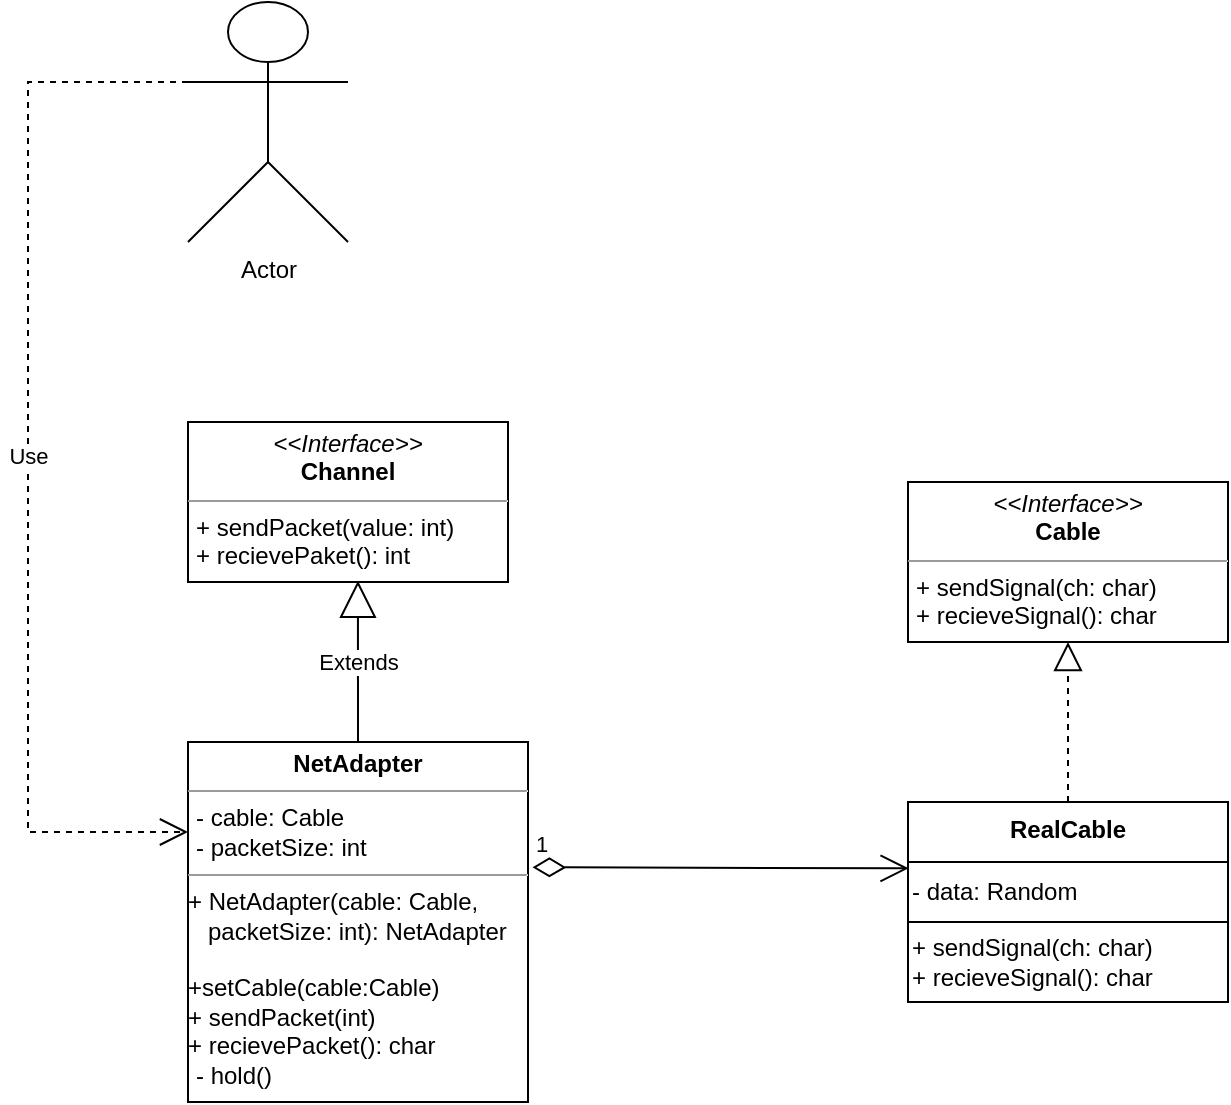 <mxfile version="20.5.3" type="embed"><diagram id="23iRSUPoRavnBvh4doch" name="Page-1"><mxGraphModel dx="230" dy="298" grid="1" gridSize="10" guides="1" tooltips="1" connect="1" arrows="1" fold="1" page="1" pageScale="1" pageWidth="827" pageHeight="1169" math="0" shadow="0"><root><mxCell id="0"/><mxCell id="1" parent="0"/><mxCell id="2" value="&lt;p style=&quot;margin:0px;margin-top:4px;text-align:center;&quot;&gt;&lt;i&gt;&amp;lt;&amp;lt;Interface&amp;gt;&amp;gt;&lt;/i&gt;&lt;br&gt;&lt;b&gt;Cable&lt;/b&gt;&lt;/p&gt;&lt;hr size=&quot;1&quot;&gt;&lt;p style=&quot;margin:0px;margin-left:4px;&quot;&gt;+ sendSignal(ch: char)&lt;/p&gt;&lt;p style=&quot;margin:0px;margin-left:4px;&quot;&gt;+ recieveSignal(): char&lt;/p&gt;&lt;p style=&quot;margin:0px;margin-left:4px;&quot;&gt;&lt;br&gt;&lt;/p&gt;" style="verticalAlign=top;align=left;overflow=fill;fontSize=12;fontFamily=Helvetica;html=1;" parent="1" vertex="1"><mxGeometry x="560" y="280" width="160" height="80" as="geometry"/></mxCell><mxCell id="3" value="&lt;p style=&quot;margin:0px;margin-top:4px;text-align:center;&quot;&gt;&lt;i&gt;&amp;lt;&amp;lt;Interface&amp;gt;&amp;gt;&lt;/i&gt;&lt;br&gt;&lt;b&gt;Channel&lt;/b&gt;&lt;/p&gt;&lt;hr size=&quot;1&quot;&gt;&lt;p style=&quot;margin:0px;margin-left:4px;&quot;&gt;+ sendPacket(value: int)&lt;br&gt;+ recievePaket(): int&lt;/p&gt;" style="verticalAlign=top;align=left;overflow=fill;fontSize=12;fontFamily=Helvetica;html=1;" parent="1" vertex="1"><mxGeometry x="200" y="250" width="160" height="80" as="geometry"/></mxCell><mxCell id="8" value="Use" style="endArrow=open;endSize=12;dashed=1;html=1;rounded=0;exitX=0;exitY=0.333;exitDx=0;exitDy=0;exitPerimeter=0;entryX=0;entryY=0.25;entryDx=0;entryDy=0;" parent="1" source="24" target="9" edge="1"><mxGeometry width="160" relative="1" as="geometry"><mxPoint x="280.0" y="170" as="sourcePoint"/><mxPoint x="160" y="370" as="targetPoint"/><Array as="points"><mxPoint x="120" y="80"/><mxPoint x="120" y="455"/></Array></mxGeometry></mxCell><mxCell id="9" value="&lt;p style=&quot;margin:0px;margin-top:4px;text-align:center;&quot;&gt;&lt;b&gt;NetAdapter&lt;/b&gt;&lt;/p&gt;&lt;hr size=&quot;1&quot;&gt;&lt;p style=&quot;margin:0px;margin-left:4px;&quot;&gt;- cable: Cable&lt;br&gt;&lt;/p&gt;&lt;p style=&quot;margin:0px;margin-left:4px;&quot;&gt;- packetSize: int&lt;/p&gt;&lt;hr size=&quot;1&quot;&gt;+ NetAdapter(cable: Cable,&lt;br&gt;&amp;nbsp; &amp;nbsp;packetSize: int): NetAdapter&lt;br&gt;&lt;br&gt;+setCable(cable:Cable)&lt;br&gt;&lt;span style=&quot;background-color: initial;&quot;&gt;+ sendPacket(int)&lt;br&gt;&lt;/span&gt;&lt;span style=&quot;background-color: initial;&quot;&gt;+ recievePacket(): char&lt;/span&gt;&lt;span style=&quot;background-color: initial;&quot;&gt;&lt;br&gt;&lt;/span&gt;&lt;p style=&quot;margin:0px;margin-left:4px;&quot;&gt;- hold()&lt;/p&gt;" style="verticalAlign=top;align=left;overflow=fill;fontSize=12;fontFamily=Helvetica;html=1;" parent="1" vertex="1"><mxGeometry x="200" y="410" width="170" height="180" as="geometry"/></mxCell><mxCell id="10" value="Extends" style="endArrow=block;endSize=16;endFill=0;html=1;rounded=0;exitX=0.5;exitY=0;exitDx=0;exitDy=0;entryX=0.531;entryY=0.992;entryDx=0;entryDy=0;entryPerimeter=0;" parent="1" source="9" target="3" edge="1"><mxGeometry width="160" relative="1" as="geometry"><mxPoint x="450" y="360" as="sourcePoint"/><mxPoint x="610" y="360" as="targetPoint"/></mxGeometry></mxCell><mxCell id="16" value="" style="endArrow=block;dashed=1;endFill=0;endSize=12;html=1;rounded=0;exitX=0.5;exitY=0;exitDx=0;exitDy=0;entryX=0.5;entryY=1;entryDx=0;entryDy=0;" parent="1" source="12" target="2" edge="1"><mxGeometry width="160" relative="1" as="geometry"><mxPoint x="330" y="390" as="sourcePoint"/><mxPoint x="490" y="390" as="targetPoint"/></mxGeometry></mxCell><mxCell id="18" value="1" style="endArrow=open;html=1;endSize=12;startArrow=diamondThin;startSize=14;startFill=0;align=left;verticalAlign=bottom;rounded=0;entryX=0.002;entryY=0.106;entryDx=0;entryDy=0;entryPerimeter=0;exitX=1.013;exitY=0.348;exitDx=0;exitDy=0;exitPerimeter=0;" parent="1" source="9" target="23" edge="1"><mxGeometry x="-1" y="3" relative="1" as="geometry"><mxPoint x="370" y="470" as="sourcePoint"/><mxPoint x="490" y="310" as="targetPoint"/></mxGeometry></mxCell><mxCell id="12" value="RealCable" style="swimlane;fontStyle=1;align=center;verticalAlign=top;childLayout=stackLayout;horizontal=1;startSize=30;horizontalStack=0;resizeParent=1;resizeParentMax=0;resizeLast=0;collapsible=1;marginBottom=0;rounded=0;" parent="1" vertex="1"><mxGeometry x="560" y="440" width="160" height="100" as="geometry"/></mxCell><mxCell id="23" value="- data: Random" style="whiteSpace=wrap;html=1;rounded=0;align=left;" parent="12" vertex="1"><mxGeometry y="30" width="160" height="30" as="geometry"/></mxCell><mxCell id="25" value="+ sendSignal(ch: char)&lt;br&gt;+ recieveSignal(): char" style="rounded=0;whiteSpace=wrap;html=1;align=left;" parent="12" vertex="1"><mxGeometry y="60" width="160" height="40" as="geometry"/></mxCell><mxCell id="24" value="Actor" style="shape=umlActor;verticalLabelPosition=bottom;verticalAlign=top;html=1;outlineConnect=0;" parent="1" vertex="1"><mxGeometry x="200" y="40" width="80" height="120" as="geometry"/></mxCell></root></mxGraphModel></diagram></mxfile>